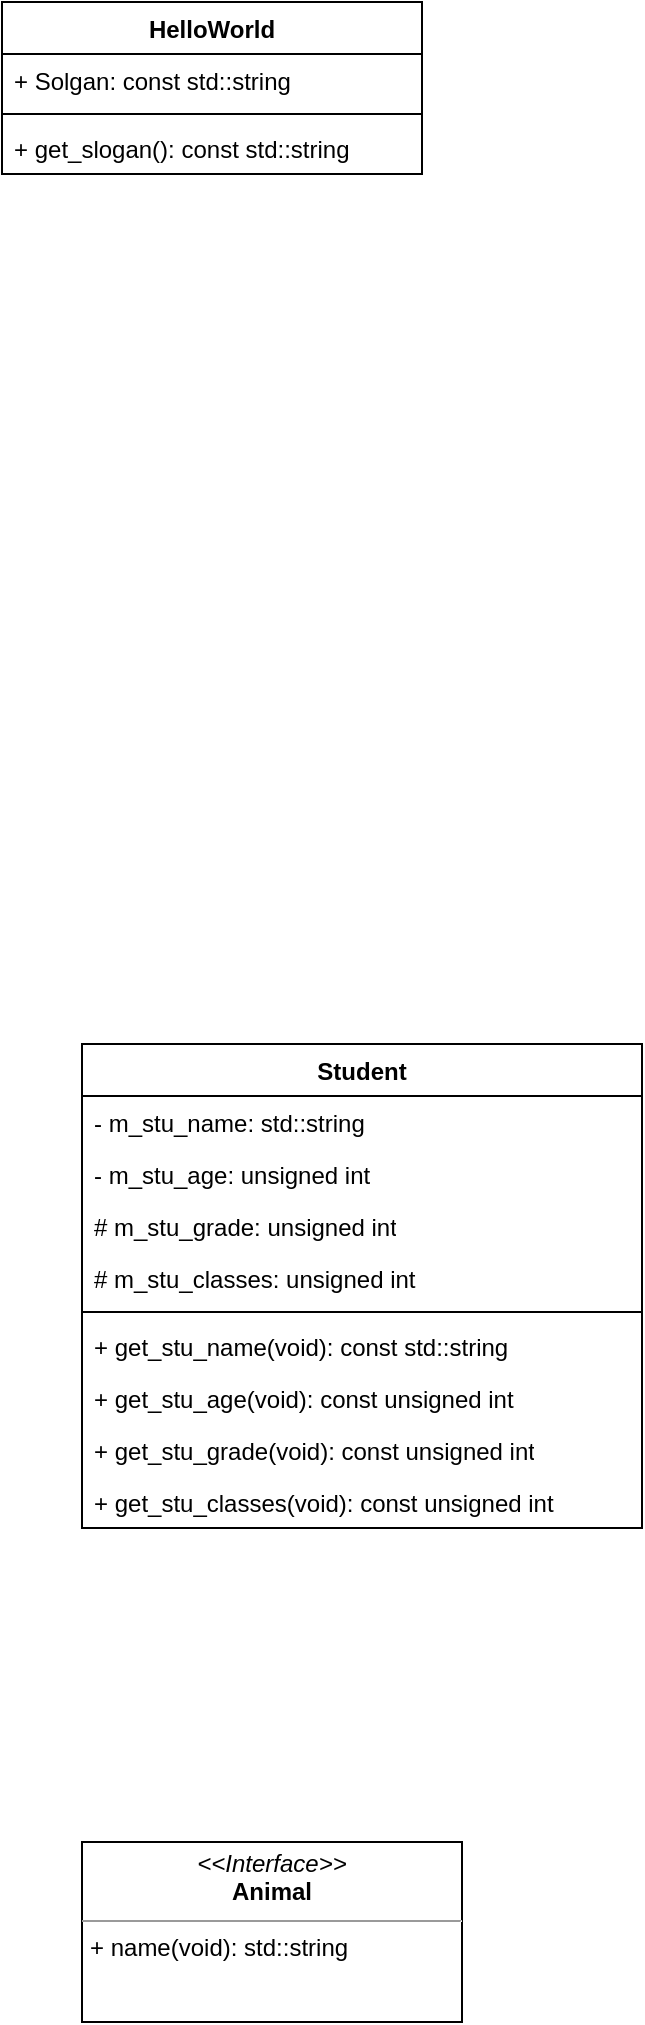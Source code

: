 <mxfile version="22.0.0" type="github">
  <diagram name="第 1 页" id="z0X20JgMRRBQh-38AbOK">
    <mxGraphModel dx="1331" dy="740" grid="1" gridSize="10" guides="1" tooltips="1" connect="1" arrows="1" fold="1" page="1" pageScale="1" pageWidth="827" pageHeight="1169" math="0" shadow="0">
      <root>
        <mxCell id="0" />
        <mxCell id="1" parent="0" />
        <mxCell id="zF72FzezGmTlyEQaLUb--32" value="HelloWorld" style="swimlane;fontStyle=1;align=center;verticalAlign=top;childLayout=stackLayout;horizontal=1;startSize=26;horizontalStack=0;resizeParent=1;resizeParentMax=0;resizeLast=0;collapsible=1;marginBottom=0;whiteSpace=wrap;html=1;" parent="1" vertex="1">
          <mxGeometry x="290" y="220" width="210" height="86" as="geometry" />
        </mxCell>
        <mxCell id="zF72FzezGmTlyEQaLUb--33" value="+ Solgan: const std::string" style="text;strokeColor=none;fillColor=none;align=left;verticalAlign=top;spacingLeft=4;spacingRight=4;overflow=hidden;rotatable=0;points=[[0,0.5],[1,0.5]];portConstraint=eastwest;whiteSpace=wrap;html=1;" parent="zF72FzezGmTlyEQaLUb--32" vertex="1">
          <mxGeometry y="26" width="210" height="26" as="geometry" />
        </mxCell>
        <mxCell id="zF72FzezGmTlyEQaLUb--34" value="" style="line;strokeWidth=1;fillColor=none;align=left;verticalAlign=middle;spacingTop=-1;spacingLeft=3;spacingRight=3;rotatable=0;labelPosition=right;points=[];portConstraint=eastwest;strokeColor=inherit;" parent="zF72FzezGmTlyEQaLUb--32" vertex="1">
          <mxGeometry y="52" width="210" height="8" as="geometry" />
        </mxCell>
        <mxCell id="zF72FzezGmTlyEQaLUb--35" value="+ get_slogan(): const std::string" style="text;strokeColor=none;fillColor=none;align=left;verticalAlign=top;spacingLeft=4;spacingRight=4;overflow=hidden;rotatable=0;points=[[0,0.5],[1,0.5]];portConstraint=eastwest;whiteSpace=wrap;html=1;" parent="zF72FzezGmTlyEQaLUb--32" vertex="1">
          <mxGeometry y="60" width="210" height="26" as="geometry" />
        </mxCell>
        <mxCell id="_IWvJdVrq1agwwlC-KzG-7" value="Student" style="swimlane;fontStyle=1;align=center;verticalAlign=top;childLayout=stackLayout;horizontal=1;startSize=26;horizontalStack=0;resizeParent=1;resizeParentMax=0;resizeLast=0;collapsible=1;marginBottom=0;whiteSpace=wrap;html=1;" vertex="1" parent="1">
          <mxGeometry x="330" y="741" width="280" height="242" as="geometry" />
        </mxCell>
        <mxCell id="_IWvJdVrq1agwwlC-KzG-8" value="- m_stu_name: std::string" style="text;strokeColor=none;fillColor=none;align=left;verticalAlign=top;spacingLeft=4;spacingRight=4;overflow=hidden;rotatable=0;points=[[0,0.5],[1,0.5]];portConstraint=eastwest;whiteSpace=wrap;html=1;" vertex="1" parent="_IWvJdVrq1agwwlC-KzG-7">
          <mxGeometry y="26" width="280" height="26" as="geometry" />
        </mxCell>
        <mxCell id="_IWvJdVrq1agwwlC-KzG-11" value="- m_stu_age: unsigned int" style="text;strokeColor=none;fillColor=none;align=left;verticalAlign=top;spacingLeft=4;spacingRight=4;overflow=hidden;rotatable=0;points=[[0,0.5],[1,0.5]];portConstraint=eastwest;whiteSpace=wrap;html=1;" vertex="1" parent="_IWvJdVrq1agwwlC-KzG-7">
          <mxGeometry y="52" width="280" height="26" as="geometry" />
        </mxCell>
        <mxCell id="_IWvJdVrq1agwwlC-KzG-12" value="# m_stu_grade: unsigned int" style="text;strokeColor=none;fillColor=none;align=left;verticalAlign=top;spacingLeft=4;spacingRight=4;overflow=hidden;rotatable=0;points=[[0,0.5],[1,0.5]];portConstraint=eastwest;whiteSpace=wrap;html=1;" vertex="1" parent="_IWvJdVrq1agwwlC-KzG-7">
          <mxGeometry y="78" width="280" height="26" as="geometry" />
        </mxCell>
        <mxCell id="_IWvJdVrq1agwwlC-KzG-13" value="# m_stu_classes: unsigned int" style="text;strokeColor=none;fillColor=none;align=left;verticalAlign=top;spacingLeft=4;spacingRight=4;overflow=hidden;rotatable=0;points=[[0,0.5],[1,0.5]];portConstraint=eastwest;whiteSpace=wrap;html=1;" vertex="1" parent="_IWvJdVrq1agwwlC-KzG-7">
          <mxGeometry y="104" width="280" height="26" as="geometry" />
        </mxCell>
        <mxCell id="_IWvJdVrq1agwwlC-KzG-9" value="" style="line;strokeWidth=1;fillColor=none;align=left;verticalAlign=middle;spacingTop=-1;spacingLeft=3;spacingRight=3;rotatable=0;labelPosition=right;points=[];portConstraint=eastwest;strokeColor=inherit;" vertex="1" parent="_IWvJdVrq1agwwlC-KzG-7">
          <mxGeometry y="130" width="280" height="8" as="geometry" />
        </mxCell>
        <mxCell id="_IWvJdVrq1agwwlC-KzG-10" value="+ get_stu_name(void): const std::string" style="text;strokeColor=none;fillColor=none;align=left;verticalAlign=top;spacingLeft=4;spacingRight=4;overflow=hidden;rotatable=0;points=[[0,0.5],[1,0.5]];portConstraint=eastwest;whiteSpace=wrap;html=1;" vertex="1" parent="_IWvJdVrq1agwwlC-KzG-7">
          <mxGeometry y="138" width="280" height="26" as="geometry" />
        </mxCell>
        <mxCell id="_IWvJdVrq1agwwlC-KzG-14" value="+ get_stu_age(void): const unsigned int" style="text;strokeColor=none;fillColor=none;align=left;verticalAlign=top;spacingLeft=4;spacingRight=4;overflow=hidden;rotatable=0;points=[[0,0.5],[1,0.5]];portConstraint=eastwest;whiteSpace=wrap;html=1;" vertex="1" parent="_IWvJdVrq1agwwlC-KzG-7">
          <mxGeometry y="164" width="280" height="26" as="geometry" />
        </mxCell>
        <mxCell id="_IWvJdVrq1agwwlC-KzG-15" value="+ get_stu_grade(void): const unsigned int" style="text;strokeColor=none;fillColor=none;align=left;verticalAlign=top;spacingLeft=4;spacingRight=4;overflow=hidden;rotatable=0;points=[[0,0.5],[1,0.5]];portConstraint=eastwest;whiteSpace=wrap;html=1;" vertex="1" parent="_IWvJdVrq1agwwlC-KzG-7">
          <mxGeometry y="190" width="280" height="26" as="geometry" />
        </mxCell>
        <mxCell id="_IWvJdVrq1agwwlC-KzG-16" value="+ get_stu_classes(void): const unsigned int" style="text;strokeColor=none;fillColor=none;align=left;verticalAlign=top;spacingLeft=4;spacingRight=4;overflow=hidden;rotatable=0;points=[[0,0.5],[1,0.5]];portConstraint=eastwest;whiteSpace=wrap;html=1;" vertex="1" parent="_IWvJdVrq1agwwlC-KzG-7">
          <mxGeometry y="216" width="280" height="26" as="geometry" />
        </mxCell>
        <mxCell id="_IWvJdVrq1agwwlC-KzG-24" value="&lt;p style=&quot;margin:0px;margin-top:4px;text-align:center;&quot;&gt;&lt;i&gt;&amp;lt;&amp;lt;Interface&amp;gt;&amp;gt;&lt;/i&gt;&lt;br&gt;&lt;b&gt;Animal&lt;/b&gt;&lt;/p&gt;&lt;hr size=&quot;1&quot;&gt;&lt;p style=&quot;margin:0px;margin-left:4px;&quot;&gt;+ name(void): std::string&lt;/p&gt;" style="verticalAlign=top;align=left;overflow=fill;fontSize=12;fontFamily=Helvetica;html=1;whiteSpace=wrap;" vertex="1" parent="1">
          <mxGeometry x="330" y="1140" width="190" height="90" as="geometry" />
        </mxCell>
      </root>
    </mxGraphModel>
  </diagram>
</mxfile>
